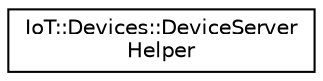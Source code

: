 digraph "Graphical Class Hierarchy"
{
 // LATEX_PDF_SIZE
  edge [fontname="Helvetica",fontsize="10",labelfontname="Helvetica",labelfontsize="10"];
  node [fontname="Helvetica",fontsize="10",shape=record];
  rankdir="LR";
  Node0 [label="IoT::Devices::DeviceServer\lHelper",height=0.2,width=0.4,color="black", fillcolor="white", style="filled",URL="$classIoT_1_1Devices_1_1DeviceServerHelper.html",tooltip=" "];
}
